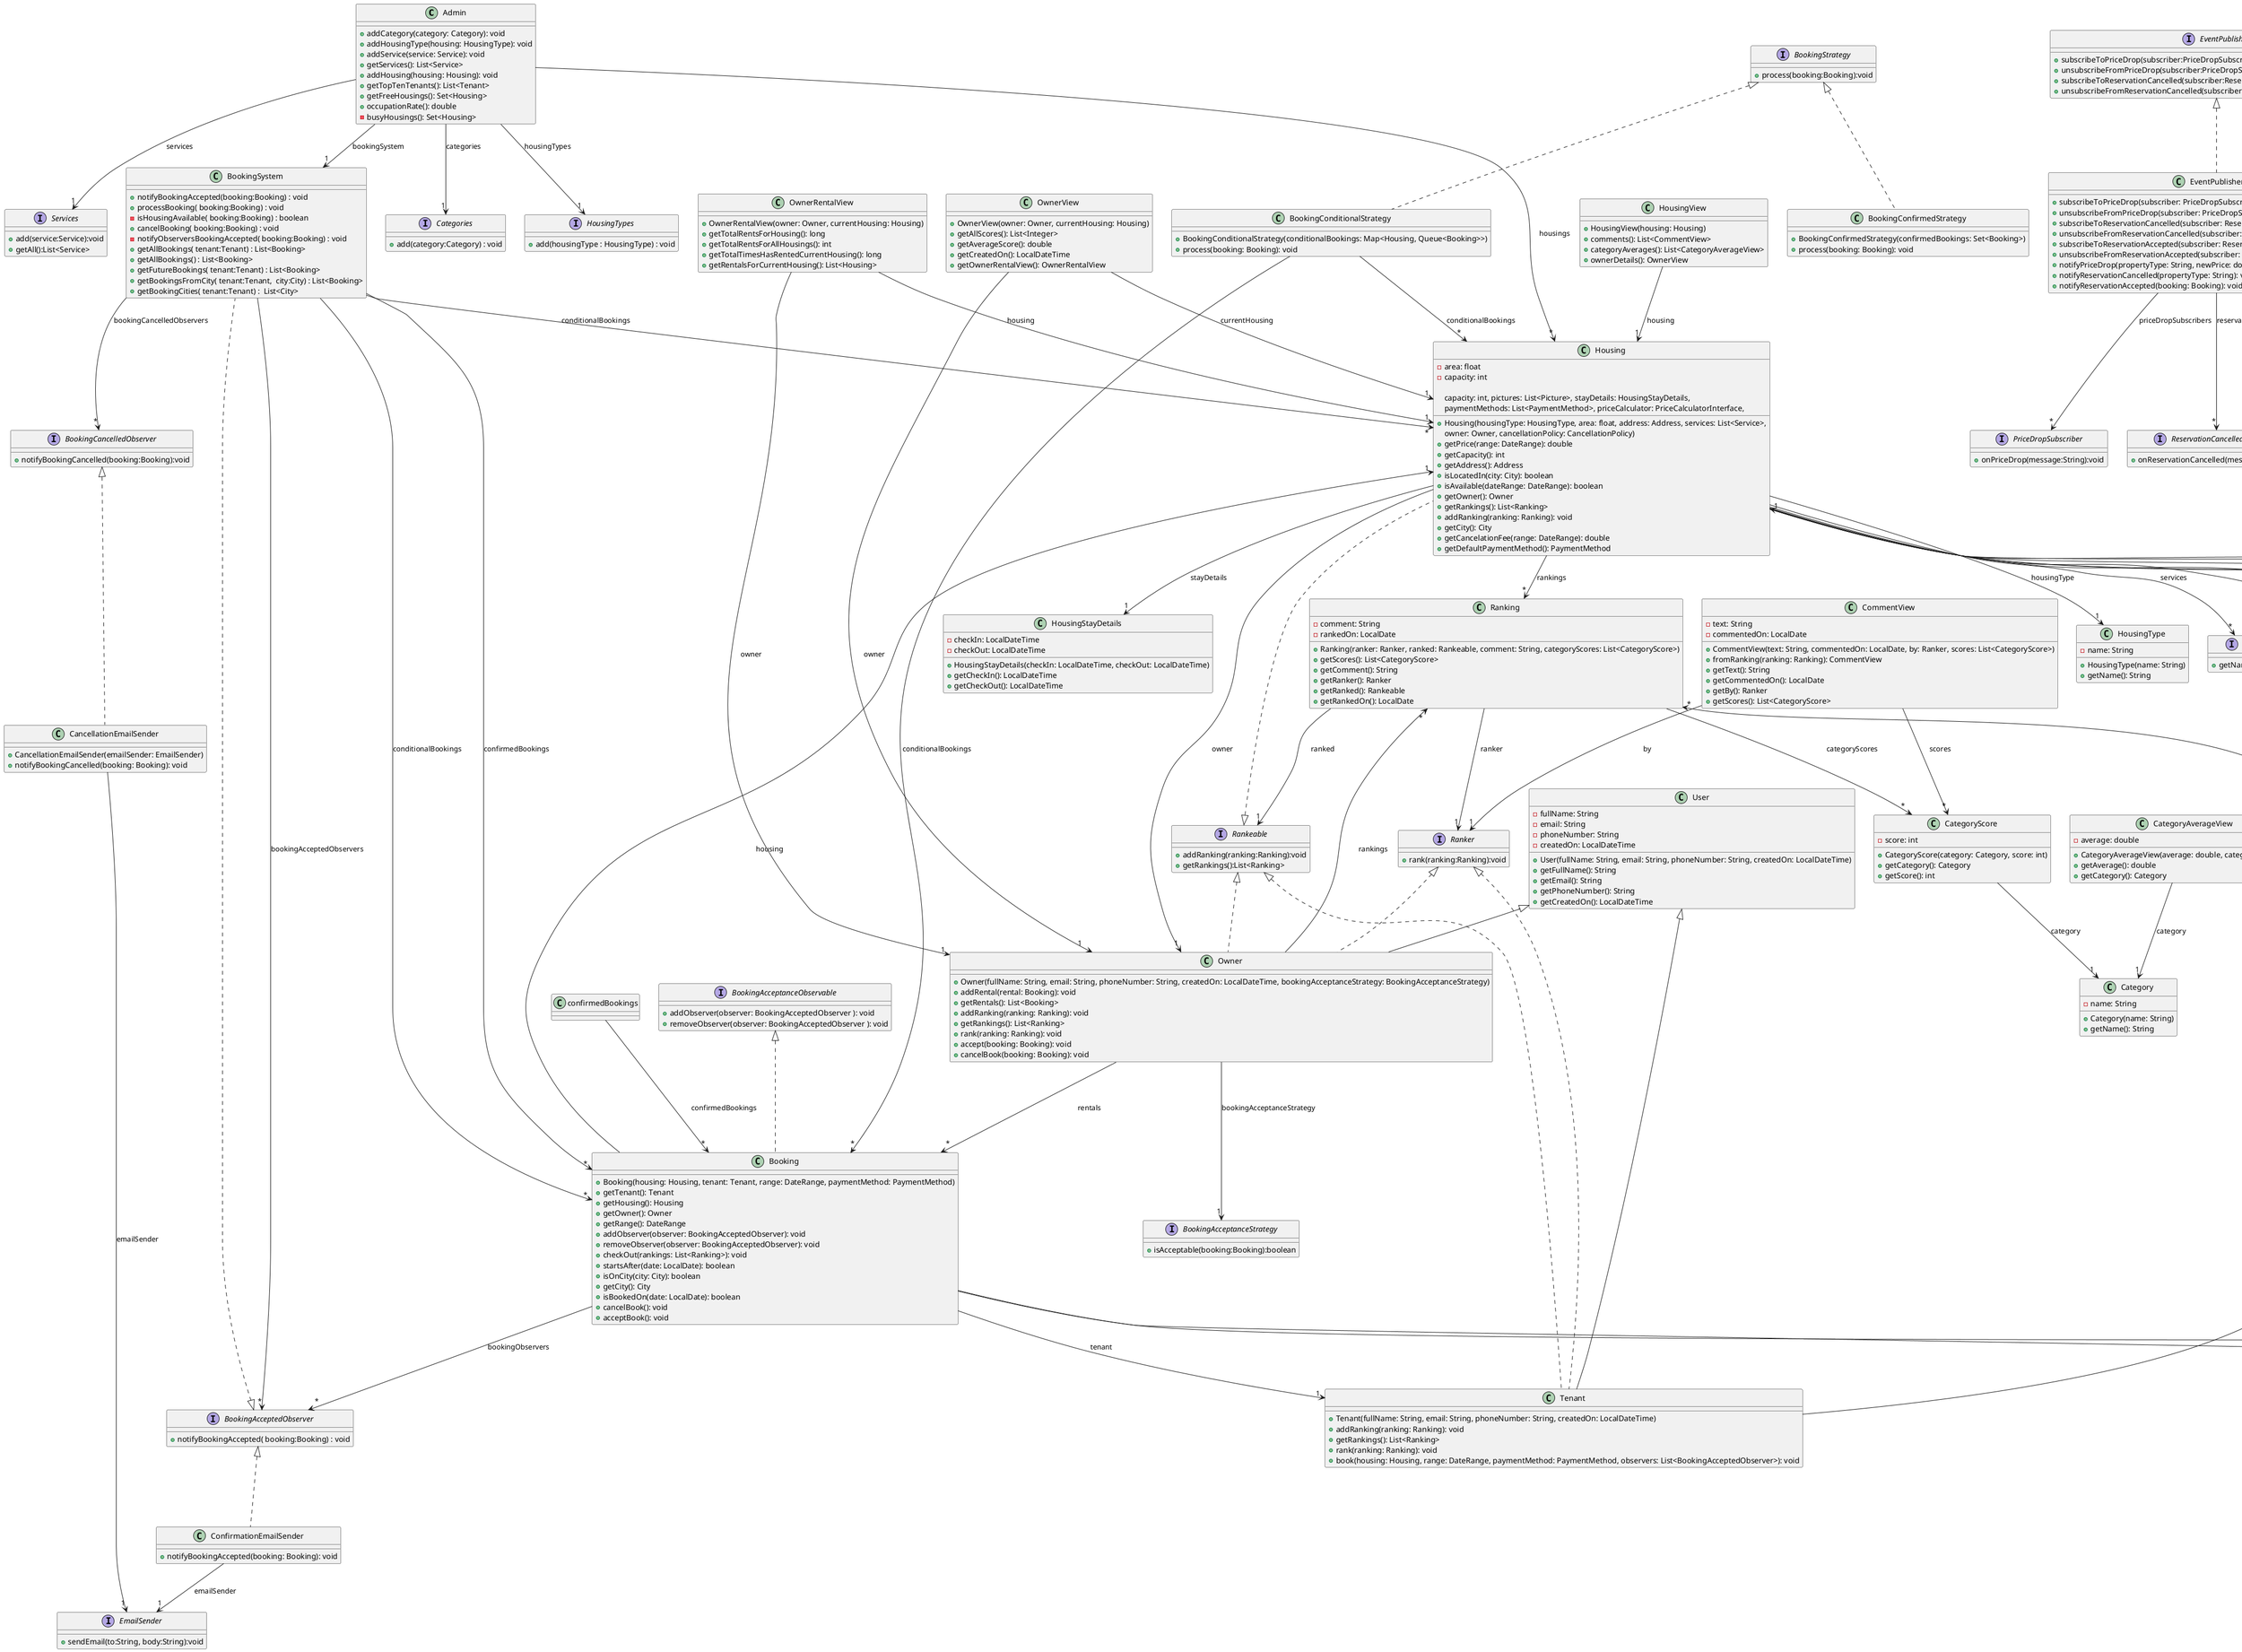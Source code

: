 @startuml tp
class Admin {

    + addCategory(category: Category): void
    + addHousingType(housing: HousingType): void
    + addService(service: Service): void
    + getServices(): List<Service>
    + addHousing(housing: Housing): void
    + getTopTenTenants(): List<Tenant>
    + getFreeHousings(): Set<Housing>
    + occupationRate(): double
    - busyHousings(): Set<Housing>
}

Admin -->"1" Categories :categories
Admin -->"1" HousingTypes :housingTypes
Admin -->"1" Services :services
Admin -->"1" BookingSystem :bookingSystem
Admin -->"*" Housing :housings

class BookingSystem implements BookingAcceptedObserver{

    +notifyBookingAccepted(booking:Booking) : void
    +processBooking( booking:Booking) : void
    -isHousingAvailable( booking:Booking) : boolean
    +cancelBooking( booking:Booking) : void
    -notifyObserversBookingAccepted( booking:Booking) : void
    +getAllBookings( tenant:Tenant) : List<Booking>
    +getAllBookings() : List<Booking>
    +getFutureBookings( tenant:Tenant) : List<Booking>
    +getBookingsFromCity( tenant:Tenant,  city:City) : List<Booking>
    +getBookingCities( tenant:Tenant) :  List<City>
}

BookingSystem  -->"*"  Booking : confirmedBookings
BookingSystem  -->"*"  Booking : conditionalBookings
BookingSystem  -->"*"  BookingCancelledObserver : bookingCancelledObservers
BookingSystem  -->"*"  Housing : conditionalBookings
BookingSystem  -->"*"  BookingAcceptedObserver : bookingAcceptedObservers

class Address {
    - houseLocation: String

    + getHouseLocation(): String
    + getCity(): City
    + getCountry(): Country
}
Address -->"1" Country:country
Address -->"1" City:city

class Booking implements BookingAcceptanceObservable{

    + Booking(housing: Housing, tenant: Tenant, range: DateRange, paymentMethod: PaymentMethod)
    + getTenant(): Tenant
    + getHousing(): Housing
    + getOwner(): Owner
    + getRange(): DateRange
    + addObserver(observer: BookingAcceptedObserver): void
    + removeObserver(observer: BookingAcceptedObserver): void
    + checkOut(rankings: List<Ranking>): void
    + startsAfter(date: LocalDate): boolean
    + isOnCity(city: City): boolean
    + getCity(): City
    + isBookedOn(date: LocalDate): boolean
    + cancelBook(): void
    + acceptBook(): void
}

Booking -->"1" Housing : housing
Booking -->"1" Tenant : tenant
Booking -->"1" DateRange : range
Booking -->"1" PaymentMethod : paymentMethod
Booking -->"*" BookingAcceptedObserver : bookingObservers

abstract class CancellationPolicy {

    + CancellationPolicy(housing: Housing)
    + getHousing(): Housing
    + getCancellationFee(range: DateRange): double
}

CancellationPolicy -->"1" Housing : housing

class Category {
    - name: String

    + Category(name: String)
    + getName(): String
}

class CategoryScore {
    - score: int

    + CategoryScore(category: Category, score: int)
    + getCategory(): Category
    + getScore(): int
}

CategoryScore -->"1" Category : category

class City {
    - name: String

    + City(name: String)
    + getName(): String
}

class Country {
    - name: String

    + Country(name: String)
    + getName(): String
}

class DateRange {
    - start: LocalDate
    - end: LocalDate

    + DateRange(start: LocalDate, end: LocalDate)
    + getStart(): LocalDate
    + getEnd(): LocalDate
    + getOverlapDays(other: DateRange): long
    + overlaps(other: DateRange): boolean
    + startsAfter(date: LocalDate): boolean
    + contains(date: LocalDate): boolean
}


class Housing implements Rankeable {
    - area: float
    - capacity: int

    + Housing(housingType: HousingType, area: float, address: Address, services: List<Service>, 
              capacity: int, pictures: List<Picture>, stayDetails: HousingStayDetails, 
              paymentMethods: List<PaymentMethod>, priceCalculator: PriceCalculatorInterface, 
              owner: Owner, cancellationPolicy: CancellationPolicy)
    + getPrice(range: DateRange): double
    + getCapacity(): int
    + getAddress(): Address
    + isLocatedIn(city: City): boolean
    + isAvailable(dateRange: DateRange): boolean
    + getOwner(): Owner
    + getRankings(): List<Ranking>
    + addRanking(ranking: Ranking): void
    + getCity(): City
    + getCancelationFee(range: DateRange): double
    + getDefaultPaymentMethod(): PaymentMethod
}

Housing -->"1" HousingType : housingType
Housing -->"1" Address : address
Housing -->"*" Service : services
Housing -->"*" Picture : pictures
Housing -->"1" HousingStayDetails : stayDetails
Housing -->"*" PaymentMethod : paymentMethods
Housing -->"1" PaymentMethod : defaultPaymentMethod
Housing -->"1" PriceCalculatorInterface : priceCalculator
Housing -->"*" Ranking : rankings
Housing -->"1" Owner : owner
Housing -->"1" CancellationPolicy : cancellationPolicy

class HousingStayDetails {
    - checkIn: LocalDateTime
    - checkOut: LocalDateTime

    + HousingStayDetails(checkIn: LocalDateTime, checkOut: LocalDateTime)
    + getCheckIn(): LocalDateTime
    + getCheckOut(): LocalDateTime
}

class HousingType {
    - name: String

    + HousingType(name: String)
    + getName(): String
}

class Owner extends User implements Rankeable, Ranker{

    + Owner(fullName: String, email: String, phoneNumber: String, createdOn: LocalDateTime, bookingAcceptanceStrategy: BookingAcceptanceStrategy)
    + addRental(rental: Booking): void
    + getRentals(): List<Booking>
    + addRanking(ranking: Ranking): void
    + getRankings(): List<Ranking>
    + rank(ranking: Ranking): void
    + accept(booking: Booking): void
    + cancelBook(booking: Booking): void
}

Owner -->"*" Ranking:rankings
Owner -->"*" Booking:rentals
Owner -->"1" BookingAcceptanceStrategy:bookingAcceptanceStrategy

class Picture {
    - name: String
    - resourceUrl: String

    + Picture(name: String, resourceUrl: String)
    + getName(): String
    + getResourceUrl(): String
}

class PriceForRange {
    - price: double

    + PriceForRange(price: double, range: DateRange)
    + getPriceForRange(range: DateRange): double
}

PriceForRange -->"1" DateRange: range

class Ranking {
    - comment: String
    - rankedOn: LocalDate

    + Ranking(ranker: Ranker, ranked: Rankeable, comment: String, categoryScores: List<CategoryScore>)
    + getScores(): List<CategoryScore>
    + getComment(): String
    + getRanker(): Ranker
    + getRanked(): Rankeable
    + getRankedOn(): LocalDate
}

Ranking -->"1" Ranker:ranker
Ranking -->"1" Rankeable:ranked
Ranking -->"*" CategoryScore:categoryScores

class Tenant extends User implements Rankeable, Ranker{

    + Tenant(fullName: String, email: String, phoneNumber: String, createdOn: LocalDateTime)
    + addRanking(ranking: Ranking): void
    + getRankings(): List<Ranking>
    + rank(ranking: Ranking): void
    + book(housing: Housing, range: DateRange, paymentMethod: PaymentMethod, observers: List<BookingAcceptedObserver>): void
}

Tenant -->"*" Ranking:rankings

class User {
    - fullName: String
    - email: String
    - phoneNumber: String
    - createdOn: LocalDateTime

    + User(fullName: String, email: String, phoneNumber: String, createdOn: LocalDateTime)
    + getFullName(): String
    + getEmail(): String
    + getPhoneNumber(): String
    + getCreatedOn(): LocalDateTime
}

class BookingConditionalStrategy implements BookingStrategy{

    + BookingConditionalStrategy(conditionalBookings: Map<Housing, Queue<Booking>>)
    + process(booking: Booking): void
}

BookingConditionalStrategy -->"*" Booking :conditionalBookings
BookingConditionalStrategy -->"*" Housing :conditionalBookings

class BookingConfirmedStrategy implements BookingStrategy{

    + BookingConfirmedStrategy(confirmedBookings: Set<Booking>)
    + process(booking: Booking): void
}

confirmedBookings -->"*" Booking: confirmedBookings

class CancellationEmailSender implements BookingCancelledObserver{

    + CancellationEmailSender(emailSender: EmailSender)
    + notifyBookingCancelled(booking: Booking): void
}

CancellationEmailSender -->"1" EmailSender:emailSender

class Cash  implements PaymentMethod{
    + applyCharge(amount: double): void
    + receivePayment(amount: double): void
}

class ConfirmationEmailSender  implements BookingAcceptedObserver{
    + notifyBookingAccepted(booking: Booking): void
}

ConfirmationEmailSender -->"1" EmailSender:emailSender

class CreditCard implements PaymentMethod{
    + applyCharge(amount: double): void
    + receivePayment(amount: double): void
}

class DebitCard implements PaymentMethod {
    + applyCharge(amount: double): void
    + receivePayment(amount: double): void
}

class EventPublisherImpl implements EventPublisher{

    + subscribeToPriceDrop(subscriber: PriceDropSubscriber): void
    + unsubscribeFromPriceDrop(subscriber: PriceDropSubscriber): void
    + subscribeToReservationCancelled(subscriber: ReservationCancelledSubscriber): void
    + unsubscribeFromReservationCancelled(subscriber: ReservationCancelledSubscriber): void
    + subscribeToReservationAccepted(subscriber: ReservationAcceptedSubscriber): void
    + unsubscribeFromReservationAccepted(subscriber: ReservationAcceptedSubscriber): void
    + notifyPriceDrop(propertyType: String, newPrice: double): void
    + notifyReservationCancelled(propertyType: String): void
    + notifyReservationAccepted(booking: Booking): void
}

EventPublisherImpl -->"*" PriceDropSubscriber:priceDropSubscribers
EventPublisherImpl -->"*" ReservationCancelledSubscriber:reservationCancelledSubscribers
EventPublisherImpl -->"*" ReservationAcceptedSubscriber:reservationAcceptedSubscribers

class FreeCancellation extends CancellationPolicy{
    - MAX_DAYS_FOR_FREE_CANCELLATION: int

    + getCancellationFee(range: DateRange): double
    - twoDaysRange(range: DateRange): DateRange
}

class IntermediateCancellation extends CancellationPolicy{
    + getCancellationFee(range: DateRange): double
}

class NoCancellation extends CancellationPolicy{
    + getCancellationFee(range: DateRange): double
}

class PriceCalculatorImpl implements PriceCalculatorInterface{

    + getPrice(range: DateRange): double
}

PriceCalculatorImpl -->"*" PriceForRange:priceForRanges

class CapacityFilter implements SearchFilter{
    - capacity: int

    + filter(housingList: List<Housing>): List<Housing>
}

class CityFilter implements SearchFilter{

    + filter(housingList: List<Housing>): List<Housing>
}

CityFilter -->"1" City : city

class DateRangeFilter implements SearchFilter{

    + filter(housingList: List<Housing>): List<Housing>
}

DateRangeFilter -->"1" DateRange:dateRange

class HousingSearch implements SearchFilter{

    + filter(housingList: List<Housing>): List<Housing>
}

HousingSearch -->"*" SearchFilter:filterList


class MinPriceFilter implements SearchFilter{
    - minPrice: double
    
    + filter(housingList: List<Housing>): List<Housing>
}

MinPriceFilter -->"1" DateRange:dateRange

class MaxPriceFilter implements SearchFilter{
    - maxPrice: double
    
    + filter(housingList: List<Housing>): List<Housing>
}

MaxPriceFilter -->"1" DateRange:dateRange

class HousingSearchBuilder {

    + HousingSearchBuilder(city: City, dateRange: DateRange)
    + setCapacity(capacity: int): HousingSearchBuilder
    + setMinPrice(minPrice: double): HousingSearchBuilder
    + setMaxPrice(maxPrice: double): HousingSearchBuilder
    + build(): SearchFilter
}

HousingSearchBuilder -->"*" HousingSearchBuilder:filterList
HousingSearchBuilder -->"1" DateRange: dateRange

class CategoryAverageView {
    - average: double

    + CategoryAverageView(average: double, category: Category)
    + getAverage(): double
    + getCategory(): Category
}

CategoryAverageView -->"1" Category: category

class CommentView {
    - text: String
    - commentedOn: LocalDate

    + CommentView(text: String, commentedOn: LocalDate, by: Ranker, scores: List<CategoryScore>)
    + fromRanking(ranking: Ranking): CommentView
    + getText(): String
    + getCommentedOn(): LocalDate
    + getBy(): Ranker
    + getScores(): List<CategoryScore>
}

CommentView -->"1" Ranker: by
CommentView -->"*" CategoryScore:scores

class HousingView {

    + HousingView(housing: Housing)
    + comments(): List<CommentView>
    + categoryAverages(): List<CategoryAverageView>
    + ownerDetails(): OwnerView
}

HousingView -->"1" Housing: housing

class OwnerRentalView {

    + OwnerRentalView(owner: Owner, currentHousing: Housing)
    + getTotalRentsForHousing(): long
    + getTotalRentsForAllHousings(): int
    + getTotalTimesHasRentedCurrentHousing(): long
    + getRentalsForCurrentHousing(): List<Housing>
}

OwnerRentalView -->"1" Owner: owner
OwnerRentalView -->"1" Housing: housing


class OwnerView {

    + OwnerView(owner: Owner, currentHousing: Housing)
    + getAllScores(): List<Integer>
    + getAverageScore(): double
    + getCreatedOn(): LocalDateTime
    + getOwnerRentalView(): OwnerRentalView
}

OwnerView -->"1" Owner: owner
OwnerView -->"1" Housing: currentHousing



interface SearchFilter {
	+filter(housingList: List<Housing> ): List<Housing> 
}

interface Categories{
	+  add(category:Category) : void
}

interface HousingTypes{
	+ add(housingType : HousingType) : void
}

interface Services{
	+  add(service:Service):void
	+  getAll():List<Service>
}

interface BookingAcceptedObserver{
	+ notifyBookingAccepted( booking:Booking) : void
}

interface BookingAcceptanceStrategy{
	+  isAcceptable(booking:Booking):boolean
}

interface BookingCancelledObserver{
	+  notifyBookingCancelled(booking:Booking):void
}

interface BookingStrategy {
	+ process(booking:Booking):void
}

interface EmailSender {
	+  sendEmail(to:String, body:String):void
}

interface EventPublisher {
	+ subscribeToPriceDrop(subscriber:PriceDropSubscriber):void
    + unsubscribeFromPriceDrop(subscriber:PriceDropSubscriber):void
    + subscribeToReservationCancelled(subscriber:ReservationCancelledSubscriber):void
    + unsubscribeFromReservationCancelled(subscriber:ReservationCancelledSubscriber):void
}

interface PaymentMethod{
	+applyCharge(amount:double):void
	+ receivePayment(amount:double):void
}

interface PriceCalculatorInterface {
	+ getPrice(range:DateRange):double
}

interface PriceDropSubscriber {
	+ onPriceDrop(message:String):void
}

interface Rankeable {
	+ addRanking(ranking:Ranking):void
	+ getRankings():List<Ranking>
}

interface Ranker {
	+ rank(ranking:Ranking):void
}

interface ReservationAcceptedSubscriber {
	+ onReservationAccepted(booking:Booking):void
}

interface ReservationCancelledSubscriber {
    + onReservationCancelled(message:String):void
}

interface Service {
	+ getName():String
}

interface BookingAcceptanceObservable {
    + addObserver(observer: BookingAcceptedObserver ): void
	+ removeObserver(observer: BookingAcceptedObserver ): void
}

@enduml
